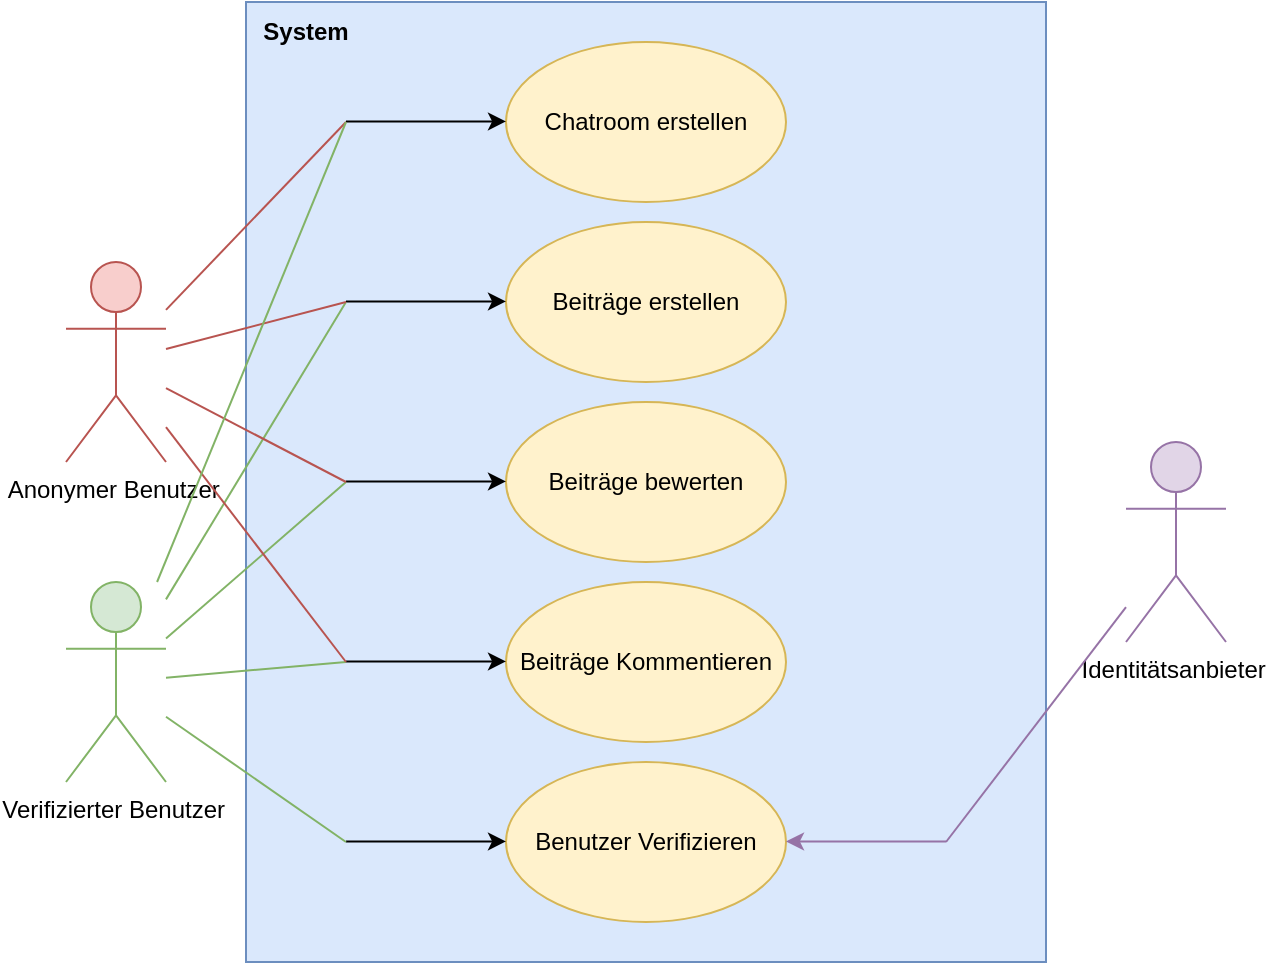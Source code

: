 <mxfile version="23.1.1" type="device">
  <diagram name="Page-1" id="zAi-oj6t3CUo5sBa_yJG">
    <mxGraphModel dx="2035" dy="655" grid="1" gridSize="10" guides="1" tooltips="1" connect="1" arrows="1" fold="1" page="1" pageScale="1" pageWidth="850" pageHeight="1100" math="0" shadow="0">
      <root>
        <mxCell id="0" />
        <mxCell id="1" parent="0" />
        <mxCell id="G0e2nMKtBYxSNKSzk7I6-1" value="" style="rounded=0;whiteSpace=wrap;html=1;fillColor=#dae8fc;strokeColor=#6c8ebf;" parent="1" vertex="1">
          <mxGeometry x="120" y="200" width="400" height="480" as="geometry" />
        </mxCell>
        <mxCell id="G0e2nMKtBYxSNKSzk7I6-2" value="&lt;b&gt;System&lt;/b&gt;" style="text;html=1;strokeColor=none;fillColor=none;align=center;verticalAlign=middle;whiteSpace=wrap;rounded=0;" parent="1" vertex="1">
          <mxGeometry x="120" y="200" width="60" height="30" as="geometry" />
        </mxCell>
        <mxCell id="G0e2nMKtBYxSNKSzk7I6-3" value="Beiträge erstellen" style="ellipse;whiteSpace=wrap;html=1;fillColor=#fff2cc;strokeColor=#d6b656;" parent="1" vertex="1">
          <mxGeometry x="250" y="310" width="140" height="80" as="geometry" />
        </mxCell>
        <mxCell id="G0e2nMKtBYxSNKSzk7I6-4" value="Beiträge bewerten" style="ellipse;whiteSpace=wrap;html=1;fillColor=#fff2cc;strokeColor=#d6b656;" parent="1" vertex="1">
          <mxGeometry x="250" y="400" width="140" height="80" as="geometry" />
        </mxCell>
        <mxCell id="G0e2nMKtBYxSNKSzk7I6-5" value="Beiträge Kommentieren" style="ellipse;whiteSpace=wrap;html=1;fillColor=#fff2cc;strokeColor=#d6b656;" parent="1" vertex="1">
          <mxGeometry x="250" y="490" width="140" height="80" as="geometry" />
        </mxCell>
        <mxCell id="G0e2nMKtBYxSNKSzk7I6-6" value="Benutzer Verifizieren" style="ellipse;whiteSpace=wrap;html=1;fillColor=#fff2cc;strokeColor=#d6b656;" parent="1" vertex="1">
          <mxGeometry x="250" y="580" width="140" height="80" as="geometry" />
        </mxCell>
        <mxCell id="G0e2nMKtBYxSNKSzk7I6-8" value="Identitätsanbieter&amp;nbsp;" style="shape=umlActor;verticalLabelPosition=bottom;verticalAlign=top;html=1;outlineConnect=0;fillColor=#e1d5e7;strokeColor=#9673a6;" parent="1" vertex="1">
          <mxGeometry x="560" y="420" width="50" height="100" as="geometry" />
        </mxCell>
        <mxCell id="G0e2nMKtBYxSNKSzk7I6-9" value="Anonymer Benutzer&amp;nbsp;" style="shape=umlActor;verticalLabelPosition=bottom;verticalAlign=top;html=1;outlineConnect=0;fillColor=#f8cecc;strokeColor=#b85450;" parent="1" vertex="1">
          <mxGeometry x="30" y="330" width="50" height="100" as="geometry" />
        </mxCell>
        <mxCell id="G0e2nMKtBYxSNKSzk7I6-10" value="Verifizierter Benutzer&amp;nbsp;" style="shape=umlActor;verticalLabelPosition=bottom;verticalAlign=top;html=1;outlineConnect=0;fillColor=#d5e8d4;strokeColor=#82b366;" parent="1" vertex="1">
          <mxGeometry x="30" y="490" width="50" height="100" as="geometry" />
        </mxCell>
        <mxCell id="G0e2nMKtBYxSNKSzk7I6-13" value="" style="endArrow=classic;html=1;rounded=0;" parent="1" edge="1">
          <mxGeometry width="50" height="50" relative="1" as="geometry">
            <mxPoint x="170" y="349.71" as="sourcePoint" />
            <mxPoint x="250" y="349.71" as="targetPoint" />
          </mxGeometry>
        </mxCell>
        <mxCell id="G0e2nMKtBYxSNKSzk7I6-18" value="" style="endArrow=classic;html=1;rounded=0;" parent="1" edge="1">
          <mxGeometry width="50" height="50" relative="1" as="geometry">
            <mxPoint x="170" y="439.71" as="sourcePoint" />
            <mxPoint x="250" y="439.71" as="targetPoint" />
          </mxGeometry>
        </mxCell>
        <mxCell id="G0e2nMKtBYxSNKSzk7I6-19" value="" style="endArrow=classic;html=1;rounded=0;" parent="1" edge="1">
          <mxGeometry width="50" height="50" relative="1" as="geometry">
            <mxPoint x="170" y="529.71" as="sourcePoint" />
            <mxPoint x="250" y="529.71" as="targetPoint" />
          </mxGeometry>
        </mxCell>
        <mxCell id="G0e2nMKtBYxSNKSzk7I6-20" value="" style="endArrow=classic;html=1;rounded=0;" parent="1" edge="1">
          <mxGeometry width="50" height="50" relative="1" as="geometry">
            <mxPoint x="170" y="619.71" as="sourcePoint" />
            <mxPoint x="250" y="619.71" as="targetPoint" />
          </mxGeometry>
        </mxCell>
        <mxCell id="G0e2nMKtBYxSNKSzk7I6-21" value="" style="endArrow=classic;html=1;rounded=0;fillColor=#e1d5e7;strokeColor=#9673a6;" parent="1" edge="1">
          <mxGeometry width="50" height="50" relative="1" as="geometry">
            <mxPoint x="470" y="619.71" as="sourcePoint" />
            <mxPoint x="390" y="619.71" as="targetPoint" />
          </mxGeometry>
        </mxCell>
        <mxCell id="G0e2nMKtBYxSNKSzk7I6-22" value="" style="endArrow=none;html=1;rounded=0;fillColor=#d5e8d4;strokeColor=#82b366;" parent="1" target="G0e2nMKtBYxSNKSzk7I6-10" edge="1">
          <mxGeometry width="50" height="50" relative="1" as="geometry">
            <mxPoint x="170" y="620" as="sourcePoint" />
            <mxPoint x="220" y="570" as="targetPoint" />
          </mxGeometry>
        </mxCell>
        <mxCell id="G0e2nMKtBYxSNKSzk7I6-23" value="" style="endArrow=none;html=1;rounded=0;fillColor=#d5e8d4;strokeColor=#82b366;" parent="1" target="G0e2nMKtBYxSNKSzk7I6-10" edge="1">
          <mxGeometry width="50" height="50" relative="1" as="geometry">
            <mxPoint x="170" y="530" as="sourcePoint" />
            <mxPoint x="80" y="560" as="targetPoint" />
          </mxGeometry>
        </mxCell>
        <mxCell id="G0e2nMKtBYxSNKSzk7I6-24" value="" style="endArrow=none;html=1;rounded=0;fillColor=#d5e8d4;strokeColor=#82b366;" parent="1" target="G0e2nMKtBYxSNKSzk7I6-10" edge="1">
          <mxGeometry width="50" height="50" relative="1" as="geometry">
            <mxPoint x="170" y="440" as="sourcePoint" />
            <mxPoint x="80" y="480" as="targetPoint" />
          </mxGeometry>
        </mxCell>
        <mxCell id="G0e2nMKtBYxSNKSzk7I6-25" value="" style="endArrow=none;html=1;rounded=0;fillColor=#d5e8d4;strokeColor=#82b366;" parent="1" target="G0e2nMKtBYxSNKSzk7I6-10" edge="1">
          <mxGeometry width="50" height="50" relative="1" as="geometry">
            <mxPoint x="170" y="350" as="sourcePoint" />
            <mxPoint x="90" y="448" as="targetPoint" />
          </mxGeometry>
        </mxCell>
        <mxCell id="G0e2nMKtBYxSNKSzk7I6-26" value="" style="endArrow=none;html=1;rounded=0;fillColor=#f8cecc;strokeColor=#b85450;" parent="1" target="G0e2nMKtBYxSNKSzk7I6-9" edge="1">
          <mxGeometry width="50" height="50" relative="1" as="geometry">
            <mxPoint x="170" y="530" as="sourcePoint" />
            <mxPoint x="80" y="625" as="targetPoint" />
          </mxGeometry>
        </mxCell>
        <mxCell id="G0e2nMKtBYxSNKSzk7I6-27" value="" style="endArrow=none;html=1;rounded=0;fillColor=#f8cecc;strokeColor=#b85450;" parent="1" target="G0e2nMKtBYxSNKSzk7I6-9" edge="1">
          <mxGeometry width="50" height="50" relative="1" as="geometry">
            <mxPoint x="170" y="440" as="sourcePoint" />
            <mxPoint x="80" y="330" as="targetPoint" />
          </mxGeometry>
        </mxCell>
        <mxCell id="G0e2nMKtBYxSNKSzk7I6-28" value="" style="endArrow=none;html=1;rounded=0;fillColor=#f8cecc;strokeColor=#b85450;" parent="1" target="G0e2nMKtBYxSNKSzk7I6-9" edge="1">
          <mxGeometry width="50" height="50" relative="1" as="geometry">
            <mxPoint x="170" y="350" as="sourcePoint" />
            <mxPoint x="70" y="300" as="targetPoint" />
          </mxGeometry>
        </mxCell>
        <mxCell id="G0e2nMKtBYxSNKSzk7I6-29" value="" style="endArrow=none;html=1;rounded=0;fillColor=#e1d5e7;strokeColor=#9673a6;" parent="1" target="G0e2nMKtBYxSNKSzk7I6-8" edge="1">
          <mxGeometry width="50" height="50" relative="1" as="geometry">
            <mxPoint x="470" y="620" as="sourcePoint" />
            <mxPoint x="510" y="550" as="targetPoint" />
          </mxGeometry>
        </mxCell>
        <mxCell id="G0e2nMKtBYxSNKSzk7I6-30" value="Chatroom erstellen" style="ellipse;whiteSpace=wrap;html=1;fillColor=#fff2cc;strokeColor=#d6b656;" parent="1" vertex="1">
          <mxGeometry x="250" y="220" width="140" height="80" as="geometry" />
        </mxCell>
        <mxCell id="G0e2nMKtBYxSNKSzk7I6-31" value="" style="endArrow=classic;html=1;rounded=0;" parent="1" edge="1">
          <mxGeometry width="50" height="50" relative="1" as="geometry">
            <mxPoint x="170" y="259.71" as="sourcePoint" />
            <mxPoint x="250" y="259.71" as="targetPoint" />
          </mxGeometry>
        </mxCell>
        <mxCell id="G0e2nMKtBYxSNKSzk7I6-32" value="" style="endArrow=none;html=1;rounded=0;fillColor=#f8cecc;strokeColor=#b85450;" parent="1" target="G0e2nMKtBYxSNKSzk7I6-9" edge="1">
          <mxGeometry width="50" height="50" relative="1" as="geometry">
            <mxPoint x="170" y="260" as="sourcePoint" />
            <mxPoint x="80" y="300" as="targetPoint" />
          </mxGeometry>
        </mxCell>
        <mxCell id="G0e2nMKtBYxSNKSzk7I6-33" value="" style="endArrow=none;html=1;rounded=0;fillColor=#d5e8d4;strokeColor=#82b366;" parent="1" target="G0e2nMKtBYxSNKSzk7I6-10" edge="1">
          <mxGeometry width="50" height="50" relative="1" as="geometry">
            <mxPoint x="170" y="260" as="sourcePoint" />
            <mxPoint x="80" y="424.5" as="targetPoint" />
          </mxGeometry>
        </mxCell>
      </root>
    </mxGraphModel>
  </diagram>
</mxfile>
